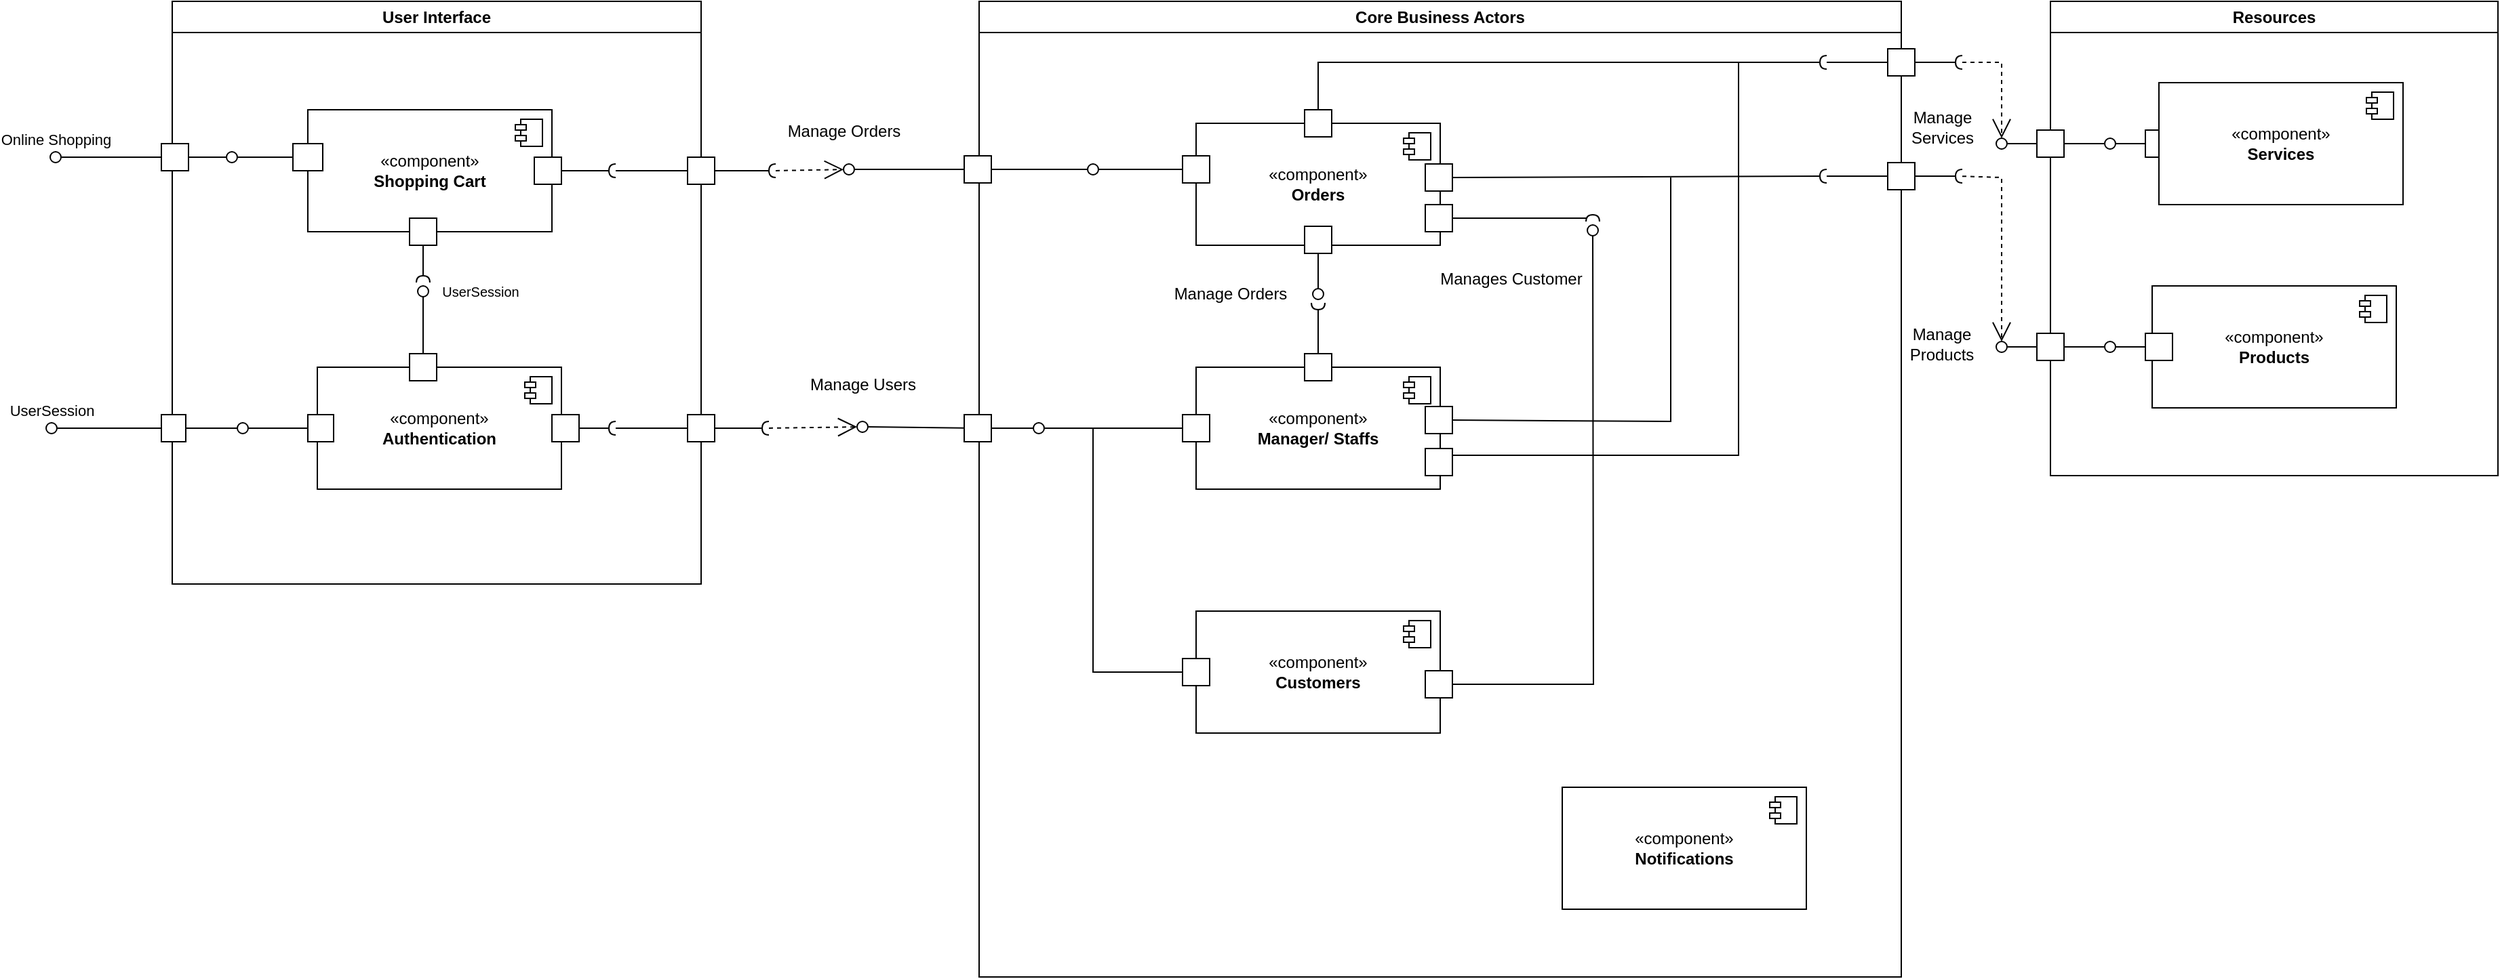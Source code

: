 <mxfile version="24.8.3">
  <diagram name="Page-1" id="fDp5jnlC77bflOpHESIz">
    <mxGraphModel dx="3789" dy="1095" grid="1" gridSize="10" guides="1" tooltips="1" connect="1" arrows="1" fold="1" page="1" pageScale="1" pageWidth="827" pageHeight="1169" math="0" shadow="0">
      <root>
        <mxCell id="0" />
        <mxCell id="1" parent="0" />
        <mxCell id="RllFxYWtb3R3hPKGHQac-55" value="User Interface" style="swimlane;whiteSpace=wrap;html=1;" vertex="1" parent="1">
          <mxGeometry x="-775" y="90" width="390" height="430" as="geometry" />
        </mxCell>
        <mxCell id="RllFxYWtb3R3hPKGHQac-53" value="«component»&lt;br&gt;&lt;b&gt;Shopping Cart&lt;/b&gt;" style="html=1;dropTarget=0;whiteSpace=wrap;" vertex="1" parent="RllFxYWtb3R3hPKGHQac-55">
          <mxGeometry x="100.0" y="80" width="180" height="90" as="geometry" />
        </mxCell>
        <mxCell id="RllFxYWtb3R3hPKGHQac-54" value="" style="shape=module;jettyWidth=8;jettyHeight=4;" vertex="1" parent="RllFxYWtb3R3hPKGHQac-53">
          <mxGeometry x="1" width="20" height="20" relative="1" as="geometry">
            <mxPoint x="-27" y="7" as="offset" />
          </mxGeometry>
        </mxCell>
        <mxCell id="RllFxYWtb3R3hPKGHQac-51" value="«component»&lt;br&gt;&lt;b&gt;Authentication&lt;/b&gt;" style="html=1;dropTarget=0;whiteSpace=wrap;" vertex="1" parent="RllFxYWtb3R3hPKGHQac-55">
          <mxGeometry x="107.0" y="270" width="180" height="90" as="geometry" />
        </mxCell>
        <mxCell id="RllFxYWtb3R3hPKGHQac-52" value="" style="shape=module;jettyWidth=8;jettyHeight=4;" vertex="1" parent="RllFxYWtb3R3hPKGHQac-51">
          <mxGeometry x="1" width="20" height="20" relative="1" as="geometry">
            <mxPoint x="-27" y="7" as="offset" />
          </mxGeometry>
        </mxCell>
        <mxCell id="RllFxYWtb3R3hPKGHQac-69" value="" style="html=1;rounded=0;" vertex="1" parent="RllFxYWtb3R3hPKGHQac-55">
          <mxGeometry x="89" y="105" width="22" height="20" as="geometry" />
        </mxCell>
        <mxCell id="RllFxYWtb3R3hPKGHQac-78" value="" style="html=1;rounded=0;" vertex="1" parent="RllFxYWtb3R3hPKGHQac-55">
          <mxGeometry x="100" y="305" width="19" height="20" as="geometry" />
        </mxCell>
        <mxCell id="RllFxYWtb3R3hPKGHQac-79" value="" style="endArrow=none;html=1;rounded=0;align=center;verticalAlign=top;endFill=0;labelBackgroundColor=none;endSize=2;" edge="1" parent="RllFxYWtb3R3hPKGHQac-55" source="RllFxYWtb3R3hPKGHQac-81" target="RllFxYWtb3R3hPKGHQac-80">
          <mxGeometry relative="1" as="geometry" />
        </mxCell>
        <mxCell id="RllFxYWtb3R3hPKGHQac-80" value="UserSession" style="ellipse;html=1;fontSize=11;align=center;fillColor=none;points=[];aspect=fixed;resizable=0;verticalAlign=bottom;labelPosition=center;verticalLabelPosition=top;flipH=1;" vertex="1" parent="RllFxYWtb3R3hPKGHQac-55">
          <mxGeometry x="-93" y="311" width="8" height="8" as="geometry" />
        </mxCell>
        <mxCell id="RllFxYWtb3R3hPKGHQac-81" value="" style="html=1;rounded=0;" vertex="1" parent="RllFxYWtb3R3hPKGHQac-55">
          <mxGeometry x="-8" y="305" width="18" height="20" as="geometry" />
        </mxCell>
        <mxCell id="RllFxYWtb3R3hPKGHQac-82" value="" style="endArrow=none;html=1;rounded=0;align=center;verticalAlign=top;endFill=0;labelBackgroundColor=none;endSize=2;" edge="1" parent="RllFxYWtb3R3hPKGHQac-55" source="RllFxYWtb3R3hPKGHQac-83">
          <mxGeometry relative="1" as="geometry">
            <mxPoint x="-3" y="325" as="sourcePoint" />
            <mxPoint x="47.0" y="315" as="targetPoint" />
          </mxGeometry>
        </mxCell>
        <mxCell id="RllFxYWtb3R3hPKGHQac-84" value="" style="endArrow=none;html=1;rounded=0;align=center;verticalAlign=top;endFill=0;labelBackgroundColor=none;endSize=2;" edge="1" parent="RllFxYWtb3R3hPKGHQac-55" source="RllFxYWtb3R3hPKGHQac-78" target="RllFxYWtb3R3hPKGHQac-83">
          <mxGeometry relative="1" as="geometry">
            <mxPoint x="55.336" y="314.664" as="targetPoint" />
          </mxGeometry>
        </mxCell>
        <mxCell id="RllFxYWtb3R3hPKGHQac-85" value="" style="endArrow=none;html=1;rounded=0;align=center;verticalAlign=top;endFill=0;labelBackgroundColor=none;endSize=2;" edge="1" parent="RllFxYWtb3R3hPKGHQac-55" source="RllFxYWtb3R3hPKGHQac-81" target="RllFxYWtb3R3hPKGHQac-83">
          <mxGeometry relative="1" as="geometry">
            <mxPoint x="-623" y="395" as="sourcePoint" />
            <mxPoint x="-593.0" y="395" as="targetPoint" />
          </mxGeometry>
        </mxCell>
        <mxCell id="RllFxYWtb3R3hPKGHQac-83" value="" style="ellipse;html=1;fontSize=11;align=center;fillColor=none;points=[];aspect=fixed;resizable=0;verticalAlign=bottom;labelPosition=center;verticalLabelPosition=top;flipH=1;" vertex="1" parent="RllFxYWtb3R3hPKGHQac-55">
          <mxGeometry x="48" y="311" width="8" height="8" as="geometry" />
        </mxCell>
        <mxCell id="RllFxYWtb3R3hPKGHQac-88" value="" style="html=1;rounded=0;" vertex="1" parent="RllFxYWtb3R3hPKGHQac-55">
          <mxGeometry x="175" y="160" width="20" height="20" as="geometry" />
        </mxCell>
        <mxCell id="RllFxYWtb3R3hPKGHQac-89" value="" style="endArrow=none;html=1;rounded=0;align=center;verticalAlign=top;endFill=0;labelBackgroundColor=none;endSize=2;" edge="1" source="RllFxYWtb3R3hPKGHQac-88" target="RllFxYWtb3R3hPKGHQac-90" parent="RllFxYWtb3R3hPKGHQac-55">
          <mxGeometry relative="1" as="geometry" />
        </mxCell>
        <mxCell id="RllFxYWtb3R3hPKGHQac-90" value="" style="shape=requiredInterface;html=1;fontSize=11;align=center;fillColor=none;points=[];aspect=fixed;resizable=0;verticalAlign=bottom;labelPosition=center;verticalLabelPosition=top;flipH=1;rotation=90;" vertex="1" parent="RllFxYWtb3R3hPKGHQac-55">
          <mxGeometry x="182.5" y="200" width="5" height="10" as="geometry" />
        </mxCell>
        <mxCell id="RllFxYWtb3R3hPKGHQac-91" value="" style="html=1;rounded=0;" vertex="1" parent="RllFxYWtb3R3hPKGHQac-55">
          <mxGeometry x="175" y="260" width="20" height="20" as="geometry" />
        </mxCell>
        <mxCell id="RllFxYWtb3R3hPKGHQac-92" value="" style="endArrow=none;html=1;rounded=0;align=center;verticalAlign=top;endFill=0;labelBackgroundColor=none;endSize=2;" edge="1" source="RllFxYWtb3R3hPKGHQac-91" target="RllFxYWtb3R3hPKGHQac-93" parent="RllFxYWtb3R3hPKGHQac-55">
          <mxGeometry relative="1" as="geometry" />
        </mxCell>
        <mxCell id="RllFxYWtb3R3hPKGHQac-93" value="" style="ellipse;html=1;fontSize=11;align=center;fillColor=none;points=[];aspect=fixed;resizable=0;verticalAlign=bottom;labelPosition=center;verticalLabelPosition=top;flipH=1;" vertex="1" parent="RllFxYWtb3R3hPKGHQac-55">
          <mxGeometry x="181" y="210" width="8" height="8" as="geometry" />
        </mxCell>
        <mxCell id="RllFxYWtb3R3hPKGHQac-94" value="&lt;font style=&quot;font-size: 10px;&quot;&gt;UserSession&lt;/font&gt;" style="text;html=1;align=center;verticalAlign=middle;resizable=0;points=[];autosize=1;strokeColor=none;fillColor=none;" vertex="1" parent="RllFxYWtb3R3hPKGHQac-55">
          <mxGeometry x="187" y="199" width="80" height="30" as="geometry" />
        </mxCell>
        <mxCell id="RllFxYWtb3R3hPKGHQac-98" value="" style="endArrow=none;html=1;rounded=0;align=center;verticalAlign=top;endFill=0;labelBackgroundColor=none;endSize=2;" edge="1" source="RllFxYWtb3R3hPKGHQac-110" target="RllFxYWtb3R3hPKGHQac-99" parent="RllFxYWtb3R3hPKGHQac-55">
          <mxGeometry relative="1" as="geometry">
            <mxPoint x="291.0" y="125" as="sourcePoint" />
          </mxGeometry>
        </mxCell>
        <mxCell id="RllFxYWtb3R3hPKGHQac-99" value="" style="shape=requiredInterface;html=1;fontSize=11;align=center;fillColor=none;points=[];aspect=fixed;resizable=0;verticalAlign=bottom;labelPosition=center;verticalLabelPosition=top;flipH=1;" vertex="1" parent="RllFxYWtb3R3hPKGHQac-55">
          <mxGeometry x="322" y="120" width="5" height="10" as="geometry" />
        </mxCell>
        <mxCell id="RllFxYWtb3R3hPKGHQac-65" value="" style="html=1;rounded=0;" vertex="1" parent="RllFxYWtb3R3hPKGHQac-55">
          <mxGeometry x="-8" y="105" width="20" height="20" as="geometry" />
        </mxCell>
        <mxCell id="RllFxYWtb3R3hPKGHQac-109" value="" style="html=1;rounded=0;" vertex="1" parent="RllFxYWtb3R3hPKGHQac-55">
          <mxGeometry x="280" y="305" width="20" height="20" as="geometry" />
        </mxCell>
        <mxCell id="RllFxYWtb3R3hPKGHQac-110" value="" style="html=1;rounded=0;" vertex="1" parent="RllFxYWtb3R3hPKGHQac-55">
          <mxGeometry x="267" y="115" width="20" height="20" as="geometry" />
        </mxCell>
        <mxCell id="RllFxYWtb3R3hPKGHQac-111" value="" style="html=1;rounded=0;" vertex="1" parent="RllFxYWtb3R3hPKGHQac-55">
          <mxGeometry x="380" y="115" width="20" height="20" as="geometry" />
        </mxCell>
        <mxCell id="RllFxYWtb3R3hPKGHQac-101" value="" style="endArrow=none;html=1;rounded=0;align=center;verticalAlign=top;endFill=0;labelBackgroundColor=none;endSize=2;" edge="1" source="RllFxYWtb3R3hPKGHQac-111" target="RllFxYWtb3R3hPKGHQac-99" parent="RllFxYWtb3R3hPKGHQac-55">
          <mxGeometry relative="1" as="geometry">
            <mxPoint x="370" y="125.752" as="sourcePoint" />
            <mxPoint x="312.001" y="195.068" as="targetPoint" />
          </mxGeometry>
        </mxCell>
        <mxCell id="RllFxYWtb3R3hPKGHQac-56" value="Core Business Actors" style="swimlane;whiteSpace=wrap;html=1;" vertex="1" parent="1">
          <mxGeometry x="-180" y="90" width="680" height="720" as="geometry" />
        </mxCell>
        <mxCell id="RllFxYWtb3R3hPKGHQac-41" value="«component»&lt;br&gt;&lt;b&gt;Orders&lt;/b&gt;" style="html=1;dropTarget=0;whiteSpace=wrap;" vertex="1" parent="RllFxYWtb3R3hPKGHQac-56">
          <mxGeometry x="160.0" y="90" width="180" height="90" as="geometry" />
        </mxCell>
        <mxCell id="RllFxYWtb3R3hPKGHQac-42" value="" style="shape=module;jettyWidth=8;jettyHeight=4;" vertex="1" parent="RllFxYWtb3R3hPKGHQac-41">
          <mxGeometry x="1" width="20" height="20" relative="1" as="geometry">
            <mxPoint x="-27" y="7" as="offset" />
          </mxGeometry>
        </mxCell>
        <mxCell id="RllFxYWtb3R3hPKGHQac-43" value="«component»&lt;br&gt;&lt;b&gt;Customers&lt;/b&gt;" style="html=1;dropTarget=0;whiteSpace=wrap;" vertex="1" parent="RllFxYWtb3R3hPKGHQac-56">
          <mxGeometry x="160.0" y="450" width="180" height="90" as="geometry" />
        </mxCell>
        <mxCell id="RllFxYWtb3R3hPKGHQac-44" value="" style="shape=module;jettyWidth=8;jettyHeight=4;" vertex="1" parent="RllFxYWtb3R3hPKGHQac-43">
          <mxGeometry x="1" width="20" height="20" relative="1" as="geometry">
            <mxPoint x="-27" y="7" as="offset" />
          </mxGeometry>
        </mxCell>
        <mxCell id="RllFxYWtb3R3hPKGHQac-49" value="«component»&lt;br&gt;&lt;b&gt;Notifications&lt;/b&gt;" style="html=1;dropTarget=0;whiteSpace=wrap;" vertex="1" parent="RllFxYWtb3R3hPKGHQac-56">
          <mxGeometry x="430.0" y="580" width="180" height="90" as="geometry" />
        </mxCell>
        <mxCell id="RllFxYWtb3R3hPKGHQac-50" value="" style="shape=module;jettyWidth=8;jettyHeight=4;" vertex="1" parent="RllFxYWtb3R3hPKGHQac-49">
          <mxGeometry x="1" width="20" height="20" relative="1" as="geometry">
            <mxPoint x="-27" y="7" as="offset" />
          </mxGeometry>
        </mxCell>
        <mxCell id="RllFxYWtb3R3hPKGHQac-86" value="«component»&lt;br&gt;&lt;b&gt;Manager/ Staffs&lt;/b&gt;" style="html=1;dropTarget=0;whiteSpace=wrap;" vertex="1" parent="RllFxYWtb3R3hPKGHQac-56">
          <mxGeometry x="160.0" y="270" width="180" height="90" as="geometry" />
        </mxCell>
        <mxCell id="RllFxYWtb3R3hPKGHQac-87" value="" style="shape=module;jettyWidth=8;jettyHeight=4;" vertex="1" parent="RllFxYWtb3R3hPKGHQac-86">
          <mxGeometry x="1" width="20" height="20" relative="1" as="geometry">
            <mxPoint x="-27" y="7" as="offset" />
          </mxGeometry>
        </mxCell>
        <mxCell id="RllFxYWtb3R3hPKGHQac-128" value="" style="html=1;rounded=0;" vertex="1" parent="RllFxYWtb3R3hPKGHQac-56">
          <mxGeometry x="-11" y="114" width="20" height="20" as="geometry" />
        </mxCell>
        <mxCell id="RllFxYWtb3R3hPKGHQac-141" value="" style="html=1;rounded=0;" vertex="1" parent="RllFxYWtb3R3hPKGHQac-56">
          <mxGeometry x="-11" y="305" width="20" height="20" as="geometry" />
        </mxCell>
        <mxCell id="RllFxYWtb3R3hPKGHQac-149" value="" style="html=1;rounded=0;" vertex="1" parent="RllFxYWtb3R3hPKGHQac-56">
          <mxGeometry x="150" y="305" width="20" height="20" as="geometry" />
        </mxCell>
        <mxCell id="RllFxYWtb3R3hPKGHQac-151" value="" style="ellipse;html=1;fontSize=11;align=center;fillColor=none;points=[];aspect=fixed;resizable=0;verticalAlign=bottom;labelPosition=center;verticalLabelPosition=top;flipH=1;" vertex="1" parent="RllFxYWtb3R3hPKGHQac-56">
          <mxGeometry x="40" y="311" width="8" height="8" as="geometry" />
        </mxCell>
        <mxCell id="RllFxYWtb3R3hPKGHQac-150" value="" style="endArrow=none;html=1;rounded=0;align=center;verticalAlign=top;endFill=0;labelBackgroundColor=none;endSize=2;" edge="1" source="RllFxYWtb3R3hPKGHQac-149" target="RllFxYWtb3R3hPKGHQac-151" parent="RllFxYWtb3R3hPKGHQac-56">
          <mxGeometry relative="1" as="geometry" />
        </mxCell>
        <mxCell id="RllFxYWtb3R3hPKGHQac-153" value="" style="endArrow=none;html=1;rounded=0;align=center;verticalAlign=top;endFill=0;labelBackgroundColor=none;endSize=2;" edge="1" source="RllFxYWtb3R3hPKGHQac-152" parent="RllFxYWtb3R3hPKGHQac-56">
          <mxGeometry relative="1" as="geometry">
            <mxPoint x="84" y="315" as="targetPoint" />
            <Array as="points">
              <mxPoint x="84" y="495" />
            </Array>
          </mxGeometry>
        </mxCell>
        <mxCell id="RllFxYWtb3R3hPKGHQac-152" value="" style="html=1;rounded=0;" vertex="1" parent="RllFxYWtb3R3hPKGHQac-56">
          <mxGeometry x="150" y="485" width="20" height="20" as="geometry" />
        </mxCell>
        <mxCell id="RllFxYWtb3R3hPKGHQac-155" value="" style="endArrow=none;html=1;rounded=0;align=center;verticalAlign=top;endFill=0;labelBackgroundColor=none;endSize=2;" edge="1" parent="RllFxYWtb3R3hPKGHQac-56" source="RllFxYWtb3R3hPKGHQac-151" target="RllFxYWtb3R3hPKGHQac-141">
          <mxGeometry relative="1" as="geometry">
            <mxPoint x="50" y="330" as="sourcePoint" />
            <mxPoint x="-32" y="325" as="targetPoint" />
          </mxGeometry>
        </mxCell>
        <mxCell id="RllFxYWtb3R3hPKGHQac-159" value="" style="html=1;rounded=0;" vertex="1" parent="RllFxYWtb3R3hPKGHQac-56">
          <mxGeometry x="150" y="114" width="20" height="20" as="geometry" />
        </mxCell>
        <mxCell id="RllFxYWtb3R3hPKGHQac-160" value="" style="endArrow=none;html=1;rounded=0;align=center;verticalAlign=top;endFill=0;labelBackgroundColor=none;endSize=2;" edge="1" source="RllFxYWtb3R3hPKGHQac-159" target="RllFxYWtb3R3hPKGHQac-161" parent="RllFxYWtb3R3hPKGHQac-56">
          <mxGeometry relative="1" as="geometry" />
        </mxCell>
        <mxCell id="RllFxYWtb3R3hPKGHQac-161" value="" style="ellipse;html=1;fontSize=11;align=center;fillColor=none;points=[];aspect=fixed;resizable=0;verticalAlign=bottom;labelPosition=center;verticalLabelPosition=top;flipH=1;" vertex="1" parent="RllFxYWtb3R3hPKGHQac-56">
          <mxGeometry x="80" y="120" width="8" height="8" as="geometry" />
        </mxCell>
        <mxCell id="RllFxYWtb3R3hPKGHQac-162" value="" style="endArrow=none;html=1;rounded=0;align=center;verticalAlign=top;endFill=0;labelBackgroundColor=none;endSize=2;" edge="1" parent="RllFxYWtb3R3hPKGHQac-56" source="RllFxYWtb3R3hPKGHQac-161" target="RllFxYWtb3R3hPKGHQac-128">
          <mxGeometry relative="1" as="geometry">
            <mxPoint x="160" y="134" as="sourcePoint" />
            <mxPoint x="50" y="160" as="targetPoint" />
          </mxGeometry>
        </mxCell>
        <mxCell id="RllFxYWtb3R3hPKGHQac-163" value="" style="html=1;rounded=0;" vertex="1" parent="RllFxYWtb3R3hPKGHQac-56">
          <mxGeometry x="240" y="260" width="20" height="20" as="geometry" />
        </mxCell>
        <mxCell id="RllFxYWtb3R3hPKGHQac-165" value="" style="endArrow=none;html=1;rounded=0;align=center;verticalAlign=top;endFill=0;labelBackgroundColor=none;endSize=2;" edge="1" source="RllFxYWtb3R3hPKGHQac-163" target="RllFxYWtb3R3hPKGHQac-164" parent="RllFxYWtb3R3hPKGHQac-56">
          <mxGeometry relative="1" as="geometry">
            <mxPoint x="208.999" y="270.074" as="targetPoint" />
          </mxGeometry>
        </mxCell>
        <mxCell id="RllFxYWtb3R3hPKGHQac-164" value="" style="shape=requiredInterface;html=1;fontSize=11;align=center;fillColor=none;points=[];aspect=fixed;resizable=0;verticalAlign=bottom;labelPosition=center;verticalLabelPosition=top;flipH=1;rotation=-90;" vertex="1" parent="RllFxYWtb3R3hPKGHQac-56">
          <mxGeometry x="247.5" y="220" width="5" height="10" as="geometry" />
        </mxCell>
        <mxCell id="RllFxYWtb3R3hPKGHQac-166" value="" style="html=1;rounded=0;" vertex="1" parent="RllFxYWtb3R3hPKGHQac-56">
          <mxGeometry x="240" y="166" width="20" height="20" as="geometry" />
        </mxCell>
        <mxCell id="RllFxYWtb3R3hPKGHQac-167" value="" style="endArrow=none;html=1;rounded=0;align=center;verticalAlign=top;endFill=0;labelBackgroundColor=none;endSize=2;" edge="1" source="RllFxYWtb3R3hPKGHQac-166" target="RllFxYWtb3R3hPKGHQac-168" parent="RllFxYWtb3R3hPKGHQac-56">
          <mxGeometry relative="1" as="geometry" />
        </mxCell>
        <mxCell id="RllFxYWtb3R3hPKGHQac-168" value="" style="ellipse;html=1;fontSize=11;align=center;fillColor=none;points=[];aspect=fixed;resizable=0;verticalAlign=bottom;labelPosition=center;verticalLabelPosition=top;flipH=1;" vertex="1" parent="RllFxYWtb3R3hPKGHQac-56">
          <mxGeometry x="246" y="212" width="8" height="8" as="geometry" />
        </mxCell>
        <mxCell id="RllFxYWtb3R3hPKGHQac-170" value="" style="html=1;rounded=0;" vertex="1" parent="RllFxYWtb3R3hPKGHQac-56">
          <mxGeometry x="329" y="150" width="20" height="20" as="geometry" />
        </mxCell>
        <mxCell id="RllFxYWtb3R3hPKGHQac-171" value="" style="shape=requiredInterface;html=1;fontSize=11;align=center;fillColor=none;points=[];aspect=fixed;resizable=0;verticalAlign=bottom;labelPosition=center;verticalLabelPosition=top;flipH=1;rotation=90;" vertex="1" parent="RllFxYWtb3R3hPKGHQac-56">
          <mxGeometry x="450" y="155" width="5" height="10" as="geometry" />
        </mxCell>
        <mxCell id="RllFxYWtb3R3hPKGHQac-172" value="" style="endArrow=none;html=1;rounded=0;align=center;verticalAlign=top;endFill=0;labelBackgroundColor=none;endSize=2;" edge="1" source="RllFxYWtb3R3hPKGHQac-170" target="RllFxYWtb3R3hPKGHQac-171" parent="RllFxYWtb3R3hPKGHQac-56">
          <mxGeometry relative="1" as="geometry">
            <mxPoint x="297.999" y="138.074" as="targetPoint" />
          </mxGeometry>
        </mxCell>
        <mxCell id="RllFxYWtb3R3hPKGHQac-173" value="" style="html=1;rounded=0;" vertex="1" parent="RllFxYWtb3R3hPKGHQac-56">
          <mxGeometry x="329" y="494" width="20" height="20" as="geometry" />
        </mxCell>
        <mxCell id="RllFxYWtb3R3hPKGHQac-174" value="" style="endArrow=none;html=1;rounded=0;align=center;verticalAlign=top;endFill=0;labelBackgroundColor=none;endSize=2;" edge="1" source="RllFxYWtb3R3hPKGHQac-173" target="RllFxYWtb3R3hPKGHQac-175" parent="RllFxYWtb3R3hPKGHQac-56">
          <mxGeometry relative="1" as="geometry">
            <Array as="points">
              <mxPoint x="453" y="504" />
            </Array>
          </mxGeometry>
        </mxCell>
        <mxCell id="RllFxYWtb3R3hPKGHQac-175" value="" style="ellipse;html=1;fontSize=11;align=center;fillColor=none;points=[];aspect=fixed;resizable=0;verticalAlign=bottom;labelPosition=center;verticalLabelPosition=top;flipH=1;" vertex="1" parent="RllFxYWtb3R3hPKGHQac-56">
          <mxGeometry x="448.5" y="165" width="8" height="8" as="geometry" />
        </mxCell>
        <mxCell id="RllFxYWtb3R3hPKGHQac-176" value="Manages Customer" style="text;html=1;align=center;verticalAlign=middle;resizable=0;points=[];autosize=1;strokeColor=none;fillColor=none;" vertex="1" parent="RllFxYWtb3R3hPKGHQac-56">
          <mxGeometry x="326.5" y="190" width="130" height="30" as="geometry" />
        </mxCell>
        <mxCell id="RllFxYWtb3R3hPKGHQac-177" value="Manage Orders" style="text;html=1;align=center;verticalAlign=middle;resizable=0;points=[];autosize=1;strokeColor=none;fillColor=none;" vertex="1" parent="RllFxYWtb3R3hPKGHQac-56">
          <mxGeometry x="130" y="201" width="110" height="30" as="geometry" />
        </mxCell>
        <mxCell id="RllFxYWtb3R3hPKGHQac-178" value="" style="html=1;rounded=0;" vertex="1" parent="RllFxYWtb3R3hPKGHQac-56">
          <mxGeometry x="329" y="120" width="20" height="20" as="geometry" />
        </mxCell>
        <mxCell id="RllFxYWtb3R3hPKGHQac-179" value="" style="shape=requiredInterface;html=1;fontSize=11;align=center;fillColor=none;points=[];aspect=fixed;resizable=0;verticalAlign=bottom;labelPosition=center;verticalLabelPosition=top;flipH=1;rotation=0;" vertex="1" parent="RllFxYWtb3R3hPKGHQac-56">
          <mxGeometry x="620" y="124" width="5" height="10" as="geometry" />
        </mxCell>
        <mxCell id="RllFxYWtb3R3hPKGHQac-180" value="" style="endArrow=none;html=1;rounded=0;align=center;verticalAlign=top;endFill=0;labelBackgroundColor=none;endSize=2;" edge="1" source="RllFxYWtb3R3hPKGHQac-178" target="RllFxYWtb3R3hPKGHQac-179" parent="RllFxYWtb3R3hPKGHQac-56">
          <mxGeometry relative="1" as="geometry">
            <mxPoint x="507.999" y="230.074" as="targetPoint" />
          </mxGeometry>
        </mxCell>
        <mxCell id="RllFxYWtb3R3hPKGHQac-182" value="" style="shape=requiredInterface;html=1;fontSize=11;align=center;fillColor=none;points=[];aspect=fixed;resizable=0;verticalAlign=bottom;labelPosition=center;verticalLabelPosition=top;flipH=1;rotation=0;" vertex="1" parent="RllFxYWtb3R3hPKGHQac-56">
          <mxGeometry x="620" y="40" width="5" height="10" as="geometry" />
        </mxCell>
        <mxCell id="RllFxYWtb3R3hPKGHQac-181" value="" style="html=1;rounded=0;" vertex="1" parent="RllFxYWtb3R3hPKGHQac-56">
          <mxGeometry x="240" y="80" width="20" height="20" as="geometry" />
        </mxCell>
        <mxCell id="RllFxYWtb3R3hPKGHQac-183" value="" style="endArrow=none;html=1;rounded=0;align=center;verticalAlign=top;endFill=0;labelBackgroundColor=none;endSize=2;" edge="1" source="RllFxYWtb3R3hPKGHQac-181" target="RllFxYWtb3R3hPKGHQac-182" parent="RllFxYWtb3R3hPKGHQac-56">
          <mxGeometry relative="1" as="geometry">
            <mxPoint x="557.999" y="240.074" as="targetPoint" />
            <Array as="points">
              <mxPoint x="250" y="45" />
            </Array>
          </mxGeometry>
        </mxCell>
        <mxCell id="RllFxYWtb3R3hPKGHQac-187" value="" style="html=1;rounded=0;" vertex="1" parent="RllFxYWtb3R3hPKGHQac-56">
          <mxGeometry x="329" y="330" width="20" height="20" as="geometry" />
        </mxCell>
        <mxCell id="RllFxYWtb3R3hPKGHQac-184" value="" style="html=1;rounded=0;" vertex="1" parent="RllFxYWtb3R3hPKGHQac-56">
          <mxGeometry x="329" y="299" width="20" height="20" as="geometry" />
        </mxCell>
        <mxCell id="RllFxYWtb3R3hPKGHQac-190" value="" style="html=1;rounded=0;" vertex="1" parent="RllFxYWtb3R3hPKGHQac-56">
          <mxGeometry x="670" y="35" width="20" height="20" as="geometry" />
        </mxCell>
        <mxCell id="RllFxYWtb3R3hPKGHQac-192" value="" style="endArrow=none;html=1;rounded=0;align=center;verticalAlign=top;endFill=0;labelBackgroundColor=none;endSize=2;" edge="1" source="RllFxYWtb3R3hPKGHQac-190" target="RllFxYWtb3R3hPKGHQac-182" parent="RllFxYWtb3R3hPKGHQac-56">
          <mxGeometry relative="1" as="geometry">
            <mxPoint x="650" y="90" as="targetPoint" />
          </mxGeometry>
        </mxCell>
        <mxCell id="RllFxYWtb3R3hPKGHQac-64" value="Resources" style="swimlane;whiteSpace=wrap;html=1;" vertex="1" parent="1">
          <mxGeometry x="610" y="90" width="330" height="350" as="geometry" />
        </mxCell>
        <mxCell id="RllFxYWtb3R3hPKGHQac-47" value="«component»&lt;br&gt;&lt;b&gt;Products&lt;/b&gt;" style="html=1;dropTarget=0;whiteSpace=wrap;" vertex="1" parent="RllFxYWtb3R3hPKGHQac-64">
          <mxGeometry x="75.0" y="210" width="180" height="90" as="geometry" />
        </mxCell>
        <mxCell id="RllFxYWtb3R3hPKGHQac-48" value="" style="shape=module;jettyWidth=8;jettyHeight=4;" vertex="1" parent="RllFxYWtb3R3hPKGHQac-47">
          <mxGeometry x="1" width="20" height="20" relative="1" as="geometry">
            <mxPoint x="-27" y="7" as="offset" />
          </mxGeometry>
        </mxCell>
        <mxCell id="RllFxYWtb3R3hPKGHQac-203" value="" style="html=1;rounded=0;" vertex="1" parent="RllFxYWtb3R3hPKGHQac-64">
          <mxGeometry x="70" y="245" width="20" height="20" as="geometry" />
        </mxCell>
        <mxCell id="RllFxYWtb3R3hPKGHQac-204" value="" style="endArrow=none;html=1;rounded=0;align=center;verticalAlign=top;endFill=0;labelBackgroundColor=none;endSize=2;" edge="1" parent="RllFxYWtb3R3hPKGHQac-64" source="RllFxYWtb3R3hPKGHQac-203" target="RllFxYWtb3R3hPKGHQac-205">
          <mxGeometry relative="1" as="geometry" />
        </mxCell>
        <mxCell id="RllFxYWtb3R3hPKGHQac-205" value="" style="ellipse;html=1;fontSize=11;align=center;fillColor=none;points=[];aspect=fixed;resizable=0;verticalAlign=bottom;labelPosition=center;verticalLabelPosition=top;flipH=1;" vertex="1" parent="RllFxYWtb3R3hPKGHQac-64">
          <mxGeometry x="40" y="251" width="8" height="8" as="geometry" />
        </mxCell>
        <mxCell id="RllFxYWtb3R3hPKGHQac-209" value="" style="html=1;rounded=0;" vertex="1" parent="RllFxYWtb3R3hPKGHQac-64">
          <mxGeometry x="-10" y="245" width="20" height="20" as="geometry" />
        </mxCell>
        <mxCell id="RllFxYWtb3R3hPKGHQac-210" value="" style="endArrow=none;html=1;rounded=0;align=center;verticalAlign=top;endFill=0;labelBackgroundColor=none;endSize=2;" edge="1" parent="RllFxYWtb3R3hPKGHQac-64" source="RllFxYWtb3R3hPKGHQac-209" target="RllFxYWtb3R3hPKGHQac-211">
          <mxGeometry relative="1" as="geometry" />
        </mxCell>
        <mxCell id="RllFxYWtb3R3hPKGHQac-211" value="" style="ellipse;html=1;fontSize=11;align=center;fillColor=none;points=[];aspect=fixed;resizable=0;verticalAlign=bottom;labelPosition=center;verticalLabelPosition=top;flipH=1;" vertex="1" parent="RllFxYWtb3R3hPKGHQac-64">
          <mxGeometry x="-40" y="251" width="8" height="8" as="geometry" />
        </mxCell>
        <mxCell id="RllFxYWtb3R3hPKGHQac-213" value="" style="endArrow=none;html=1;rounded=0;align=center;verticalAlign=top;endFill=0;labelBackgroundColor=none;endSize=2;" edge="1" parent="RllFxYWtb3R3hPKGHQac-64" source="RllFxYWtb3R3hPKGHQac-209" target="RllFxYWtb3R3hPKGHQac-205">
          <mxGeometry relative="1" as="geometry">
            <mxPoint x="20" y="135" as="sourcePoint" />
            <mxPoint x="50" y="135" as="targetPoint" />
          </mxGeometry>
        </mxCell>
        <mxCell id="RllFxYWtb3R3hPKGHQac-208" value="" style="ellipse;html=1;fontSize=11;align=center;fillColor=none;points=[];aspect=fixed;resizable=0;verticalAlign=bottom;labelPosition=center;verticalLabelPosition=top;flipH=1;" vertex="1" parent="RllFxYWtb3R3hPKGHQac-64">
          <mxGeometry x="-40" y="101" width="8" height="8" as="geometry" />
        </mxCell>
        <mxCell id="RllFxYWtb3R3hPKGHQac-207" value="" style="endArrow=none;html=1;rounded=0;align=center;verticalAlign=top;endFill=0;labelBackgroundColor=none;endSize=2;" edge="1" parent="RllFxYWtb3R3hPKGHQac-64" source="RllFxYWtb3R3hPKGHQac-206" target="RllFxYWtb3R3hPKGHQac-208">
          <mxGeometry relative="1" as="geometry" />
        </mxCell>
        <mxCell id="RllFxYWtb3R3hPKGHQac-206" value="" style="html=1;rounded=0;" vertex="1" parent="RllFxYWtb3R3hPKGHQac-64">
          <mxGeometry x="-10" y="95" width="20" height="20" as="geometry" />
        </mxCell>
        <mxCell id="RllFxYWtb3R3hPKGHQac-212" value="" style="endArrow=none;html=1;rounded=0;align=center;verticalAlign=top;endFill=0;labelBackgroundColor=none;endSize=2;" edge="1" parent="RllFxYWtb3R3hPKGHQac-64" source="RllFxYWtb3R3hPKGHQac-206" target="RllFxYWtb3R3hPKGHQac-202">
          <mxGeometry relative="1" as="geometry">
            <mxPoint x="80" y="115" as="sourcePoint" />
            <mxPoint x="58" y="115" as="targetPoint" />
          </mxGeometry>
        </mxCell>
        <mxCell id="RllFxYWtb3R3hPKGHQac-202" value="" style="ellipse;html=1;fontSize=11;align=center;fillColor=none;points=[];aspect=fixed;resizable=0;verticalAlign=bottom;labelPosition=center;verticalLabelPosition=top;flipH=1;" vertex="1" parent="RllFxYWtb3R3hPKGHQac-64">
          <mxGeometry x="40" y="101" width="8" height="8" as="geometry" />
        </mxCell>
        <mxCell id="RllFxYWtb3R3hPKGHQac-201" value="" style="endArrow=none;html=1;rounded=0;align=center;verticalAlign=top;endFill=0;labelBackgroundColor=none;endSize=2;" edge="1" source="RllFxYWtb3R3hPKGHQac-200" target="RllFxYWtb3R3hPKGHQac-202" parent="RllFxYWtb3R3hPKGHQac-64">
          <mxGeometry relative="1" as="geometry" />
        </mxCell>
        <mxCell id="RllFxYWtb3R3hPKGHQac-200" value="" style="html=1;rounded=0;" vertex="1" parent="RllFxYWtb3R3hPKGHQac-64">
          <mxGeometry x="70" y="95" width="20" height="20" as="geometry" />
        </mxCell>
        <mxCell id="RllFxYWtb3R3hPKGHQac-45" value="«component»&lt;br&gt;&lt;b&gt;Services&lt;/b&gt;" style="html=1;dropTarget=0;whiteSpace=wrap;" vertex="1" parent="RllFxYWtb3R3hPKGHQac-64">
          <mxGeometry x="80.0" y="60" width="180" height="90" as="geometry" />
        </mxCell>
        <mxCell id="RllFxYWtb3R3hPKGHQac-46" value="" style="shape=module;jettyWidth=8;jettyHeight=4;" vertex="1" parent="RllFxYWtb3R3hPKGHQac-45">
          <mxGeometry x="1" width="20" height="20" relative="1" as="geometry">
            <mxPoint x="-27" y="7" as="offset" />
          </mxGeometry>
        </mxCell>
        <mxCell id="RllFxYWtb3R3hPKGHQac-66" value="" style="endArrow=none;html=1;rounded=0;align=center;verticalAlign=top;endFill=0;labelBackgroundColor=none;endSize=2;" edge="1" source="RllFxYWtb3R3hPKGHQac-65" target="RllFxYWtb3R3hPKGHQac-67" parent="1">
          <mxGeometry relative="1" as="geometry" />
        </mxCell>
        <mxCell id="RllFxYWtb3R3hPKGHQac-67" value="Online Shopping" style="ellipse;html=1;fontSize=11;align=center;fillColor=none;points=[];aspect=fixed;resizable=0;verticalAlign=bottom;labelPosition=center;verticalLabelPosition=top;flipH=1;" vertex="1" parent="1">
          <mxGeometry x="-865" y="201" width="8" height="8" as="geometry" />
        </mxCell>
        <mxCell id="RllFxYWtb3R3hPKGHQac-70" value="" style="endArrow=none;html=1;rounded=0;align=center;verticalAlign=top;endFill=0;labelBackgroundColor=none;endSize=2;" edge="1" parent="1" target="RllFxYWtb3R3hPKGHQac-71" source="RllFxYWtb3R3hPKGHQac-65">
          <mxGeometry relative="1" as="geometry">
            <mxPoint x="-785" y="215" as="sourcePoint" />
          </mxGeometry>
        </mxCell>
        <mxCell id="RllFxYWtb3R3hPKGHQac-71" value="" style="ellipse;html=1;fontSize=11;align=center;fillColor=none;points=[];aspect=fixed;resizable=0;verticalAlign=bottom;labelPosition=center;verticalLabelPosition=top;flipH=1;" vertex="1" parent="1">
          <mxGeometry x="-735" y="201" width="8" height="8" as="geometry" />
        </mxCell>
        <mxCell id="RllFxYWtb3R3hPKGHQac-68" value="" style="endArrow=none;html=1;rounded=0;align=center;verticalAlign=top;endFill=0;labelBackgroundColor=none;endSize=2;" edge="1" parent="1" source="RllFxYWtb3R3hPKGHQac-69" target="RllFxYWtb3R3hPKGHQac-71">
          <mxGeometry relative="1" as="geometry">
            <mxPoint x="-725" y="205" as="targetPoint" />
          </mxGeometry>
        </mxCell>
        <mxCell id="RllFxYWtb3R3hPKGHQac-104" value="" style="endArrow=none;html=1;rounded=0;align=center;verticalAlign=top;endFill=0;labelBackgroundColor=none;endSize=2;" edge="1" parent="1" source="RllFxYWtb3R3hPKGHQac-109" target="RllFxYWtb3R3hPKGHQac-105">
          <mxGeometry relative="1" as="geometry">
            <mxPoint x="-485" y="405" as="sourcePoint" />
          </mxGeometry>
        </mxCell>
        <mxCell id="RllFxYWtb3R3hPKGHQac-105" value="" style="shape=requiredInterface;html=1;fontSize=11;align=center;fillColor=none;points=[];aspect=fixed;resizable=0;verticalAlign=bottom;labelPosition=center;verticalLabelPosition=top;flipH=1;" vertex="1" parent="1">
          <mxGeometry x="-453" y="400" width="5" height="10" as="geometry" />
        </mxCell>
        <mxCell id="RllFxYWtb3R3hPKGHQac-107" value="" style="endArrow=none;html=1;rounded=0;align=center;verticalAlign=top;endFill=0;labelBackgroundColor=none;endSize=2;" edge="1" parent="1" source="RllFxYWtb3R3hPKGHQac-112" target="RllFxYWtb3R3hPKGHQac-105">
          <mxGeometry relative="1" as="geometry">
            <mxPoint x="-462.999" y="475.068" as="targetPoint" />
            <mxPoint x="-405" y="405.752" as="sourcePoint" />
          </mxGeometry>
        </mxCell>
        <mxCell id="RllFxYWtb3R3hPKGHQac-112" value="" style="html=1;rounded=0;" vertex="1" parent="1">
          <mxGeometry x="-395" y="395" width="20" height="20" as="geometry" />
        </mxCell>
        <mxCell id="RllFxYWtb3R3hPKGHQac-132" value="" style="shape=requiredInterface;html=1;fontSize=11;align=center;fillColor=none;points=[];aspect=fixed;resizable=0;verticalAlign=bottom;labelPosition=center;verticalLabelPosition=top;flipH=1;rotation=0;" vertex="1" parent="1">
          <mxGeometry x="-335" y="210" width="5" height="10" as="geometry" />
        </mxCell>
        <mxCell id="RllFxYWtb3R3hPKGHQac-133" value="" style="endArrow=none;html=1;rounded=0;align=center;verticalAlign=top;endFill=0;labelBackgroundColor=none;endSize=2;" edge="1" source="RllFxYWtb3R3hPKGHQac-111" target="RllFxYWtb3R3hPKGHQac-132" parent="1">
          <mxGeometry relative="1" as="geometry">
            <mxPoint x="-357.001" y="420.074" as="targetPoint" />
            <mxPoint x="-326" y="420" as="sourcePoint" />
          </mxGeometry>
        </mxCell>
        <mxCell id="RllFxYWtb3R3hPKGHQac-134" value="" style="endArrow=open;endSize=12;dashed=1;html=1;rounded=0;" edge="1" parent="1" source="RllFxYWtb3R3hPKGHQac-132" target="RllFxYWtb3R3hPKGHQac-130">
          <mxGeometry width="160" relative="1" as="geometry">
            <mxPoint x="-360" y="219.09" as="sourcePoint" />
            <mxPoint x="-310" y="230" as="targetPoint" />
          </mxGeometry>
        </mxCell>
        <mxCell id="RllFxYWtb3R3hPKGHQac-130" value="" style="ellipse;html=1;fontSize=11;align=center;fillColor=none;points=[];aspect=fixed;resizable=0;verticalAlign=bottom;labelPosition=center;verticalLabelPosition=top;flipH=1;" vertex="1" parent="1">
          <mxGeometry x="-280" y="210" width="8" height="8" as="geometry" />
        </mxCell>
        <mxCell id="RllFxYWtb3R3hPKGHQac-129" value="" style="endArrow=none;html=1;rounded=0;align=center;verticalAlign=top;endFill=0;labelBackgroundColor=none;endSize=2;" edge="1" source="RllFxYWtb3R3hPKGHQac-128" target="RllFxYWtb3R3hPKGHQac-130" parent="1">
          <mxGeometry relative="1" as="geometry" />
        </mxCell>
        <mxCell id="RllFxYWtb3R3hPKGHQac-143" value="" style="endArrow=none;html=1;rounded=0;align=center;verticalAlign=top;endFill=0;labelBackgroundColor=none;endSize=2;" edge="1" parent="1" target="RllFxYWtb3R3hPKGHQac-142" source="RllFxYWtb3R3hPKGHQac-112">
          <mxGeometry relative="1" as="geometry">
            <mxPoint x="-357.001" y="611.074" as="targetPoint" />
            <mxPoint x="-375" y="406" as="sourcePoint" />
          </mxGeometry>
        </mxCell>
        <mxCell id="RllFxYWtb3R3hPKGHQac-147" value="Manage Orders" style="text;html=1;align=center;verticalAlign=middle;resizable=0;points=[];autosize=1;strokeColor=none;fillColor=none;" vertex="1" parent="1">
          <mxGeometry x="-335" y="171" width="110" height="30" as="geometry" />
        </mxCell>
        <mxCell id="RllFxYWtb3R3hPKGHQac-148" value="Manage Users" style="text;html=1;align=center;verticalAlign=middle;resizable=0;points=[];autosize=1;strokeColor=none;fillColor=none;" vertex="1" parent="1">
          <mxGeometry x="-316" y="358" width="100" height="30" as="geometry" />
        </mxCell>
        <mxCell id="RllFxYWtb3R3hPKGHQac-142" value="" style="shape=requiredInterface;html=1;fontSize=11;align=center;fillColor=none;points=[];aspect=fixed;resizable=0;verticalAlign=bottom;labelPosition=center;verticalLabelPosition=top;flipH=1;rotation=0;" vertex="1" parent="1">
          <mxGeometry x="-340" y="400" width="5" height="10" as="geometry" />
        </mxCell>
        <mxCell id="RllFxYWtb3R3hPKGHQac-144" value="" style="endArrow=open;endSize=12;dashed=1;html=1;rounded=0;" edge="1" parent="1" source="RllFxYWtb3R3hPKGHQac-142" target="RllFxYWtb3R3hPKGHQac-145">
          <mxGeometry width="160" relative="1" as="geometry">
            <mxPoint x="-310" y="410.09" as="sourcePoint" />
            <mxPoint x="-260" y="421" as="targetPoint" />
          </mxGeometry>
        </mxCell>
        <mxCell id="RllFxYWtb3R3hPKGHQac-145" value="" style="ellipse;html=1;fontSize=11;align=center;fillColor=none;points=[];aspect=fixed;resizable=0;verticalAlign=bottom;labelPosition=center;verticalLabelPosition=top;flipH=1;" vertex="1" parent="1">
          <mxGeometry x="-270" y="400" width="8" height="8" as="geometry" />
        </mxCell>
        <mxCell id="RllFxYWtb3R3hPKGHQac-146" value="" style="endArrow=none;html=1;rounded=0;align=center;verticalAlign=top;endFill=0;labelBackgroundColor=none;endSize=2;" edge="1" parent="1" source="RllFxYWtb3R3hPKGHQac-141" target="RllFxYWtb3R3hPKGHQac-145">
          <mxGeometry relative="1" as="geometry" />
        </mxCell>
        <mxCell id="RllFxYWtb3R3hPKGHQac-186" value="" style="endArrow=none;html=1;rounded=0;align=center;verticalAlign=top;endFill=0;labelBackgroundColor=none;endSize=2;" edge="1" source="RllFxYWtb3R3hPKGHQac-184" parent="1">
          <mxGeometry relative="1" as="geometry">
            <mxPoint x="330" y="220" as="targetPoint" />
            <Array as="points">
              <mxPoint x="330" y="400" />
            </Array>
          </mxGeometry>
        </mxCell>
        <mxCell id="RllFxYWtb3R3hPKGHQac-188" value="" style="endArrow=none;html=1;rounded=0;align=center;verticalAlign=top;endFill=0;labelBackgroundColor=none;endSize=2;" edge="1" parent="1">
          <mxGeometry relative="1" as="geometry">
            <mxPoint x="169" y="425" as="sourcePoint" />
            <mxPoint x="380" y="135" as="targetPoint" />
            <Array as="points">
              <mxPoint x="380" y="425" />
            </Array>
          </mxGeometry>
        </mxCell>
        <mxCell id="RllFxYWtb3R3hPKGHQac-193" value="" style="html=1;rounded=0;" vertex="1" parent="1">
          <mxGeometry x="490" y="209" width="20" height="20" as="geometry" />
        </mxCell>
        <mxCell id="RllFxYWtb3R3hPKGHQac-194" value="" style="endArrow=none;html=1;rounded=0;align=center;verticalAlign=top;endFill=0;labelBackgroundColor=none;endSize=2;" edge="1" parent="1" source="RllFxYWtb3R3hPKGHQac-193" target="RllFxYWtb3R3hPKGHQac-179">
          <mxGeometry relative="1" as="geometry">
            <mxPoint x="450" y="240" as="targetPoint" />
          </mxGeometry>
        </mxCell>
        <mxCell id="RllFxYWtb3R3hPKGHQac-196" value="" style="shape=requiredInterface;html=1;fontSize=11;align=center;fillColor=none;points=[];aspect=fixed;resizable=0;verticalAlign=bottom;labelPosition=center;verticalLabelPosition=top;flipH=1;rotation=0;" vertex="1" parent="1">
          <mxGeometry x="540" y="130" width="5" height="10" as="geometry" />
        </mxCell>
        <mxCell id="RllFxYWtb3R3hPKGHQac-197" value="" style="endArrow=none;html=1;rounded=0;align=center;verticalAlign=top;endFill=0;labelBackgroundColor=none;endSize=2;" edge="1" source="RllFxYWtb3R3hPKGHQac-190" target="RllFxYWtb3R3hPKGHQac-196" parent="1">
          <mxGeometry relative="1" as="geometry">
            <mxPoint x="517.999" y="285.074" as="targetPoint" />
            <mxPoint x="549" y="285" as="sourcePoint" />
          </mxGeometry>
        </mxCell>
        <mxCell id="RllFxYWtb3R3hPKGHQac-198" value="" style="shape=requiredInterface;html=1;fontSize=11;align=center;fillColor=none;points=[];aspect=fixed;resizable=0;verticalAlign=bottom;labelPosition=center;verticalLabelPosition=top;flipH=1;rotation=0;" vertex="1" parent="1">
          <mxGeometry x="540" y="214" width="5" height="10" as="geometry" />
        </mxCell>
        <mxCell id="RllFxYWtb3R3hPKGHQac-199" value="" style="endArrow=none;html=1;rounded=0;align=center;verticalAlign=top;endFill=0;labelBackgroundColor=none;endSize=2;" edge="1" parent="1" target="RllFxYWtb3R3hPKGHQac-198" source="RllFxYWtb3R3hPKGHQac-193">
          <mxGeometry relative="1" as="geometry">
            <mxPoint x="527.999" y="295.074" as="targetPoint" />
            <mxPoint x="520" y="145" as="sourcePoint" />
          </mxGeometry>
        </mxCell>
        <mxCell id="RllFxYWtb3R3hPKGHQac-215" value="" style="endArrow=open;endSize=12;dashed=1;html=1;rounded=0;" edge="1" parent="1" source="RllFxYWtb3R3hPKGHQac-196" target="RllFxYWtb3R3hPKGHQac-208">
          <mxGeometry width="160" relative="1" as="geometry">
            <mxPoint x="550" y="140" as="sourcePoint" />
            <mxPoint x="570" y="170" as="targetPoint" />
            <Array as="points">
              <mxPoint x="574" y="135" />
            </Array>
          </mxGeometry>
        </mxCell>
        <mxCell id="RllFxYWtb3R3hPKGHQac-216" value="" style="endArrow=open;endSize=12;dashed=1;html=1;rounded=0;" edge="1" parent="1" source="RllFxYWtb3R3hPKGHQac-198" target="RllFxYWtb3R3hPKGHQac-211">
          <mxGeometry width="160" relative="1" as="geometry">
            <mxPoint x="554" y="150" as="sourcePoint" />
            <mxPoint x="580" y="300" as="targetPoint" />
            <Array as="points">
              <mxPoint x="574" y="220" />
            </Array>
          </mxGeometry>
        </mxCell>
        <mxCell id="RllFxYWtb3R3hPKGHQac-218" value="Manage&lt;div&gt;&amp;nbsp;Services&amp;nbsp;&lt;/div&gt;" style="text;html=1;align=center;verticalAlign=middle;resizable=0;points=[];autosize=1;strokeColor=none;fillColor=none;" vertex="1" parent="1">
          <mxGeometry x="490" y="163" width="80" height="40" as="geometry" />
        </mxCell>
        <mxCell id="RllFxYWtb3R3hPKGHQac-219" value="Manage Products" style="text;strokeColor=none;align=center;fillColor=none;html=1;verticalAlign=middle;whiteSpace=wrap;rounded=0;" vertex="1" parent="1">
          <mxGeometry x="500" y="328" width="60" height="30" as="geometry" />
        </mxCell>
      </root>
    </mxGraphModel>
  </diagram>
</mxfile>
